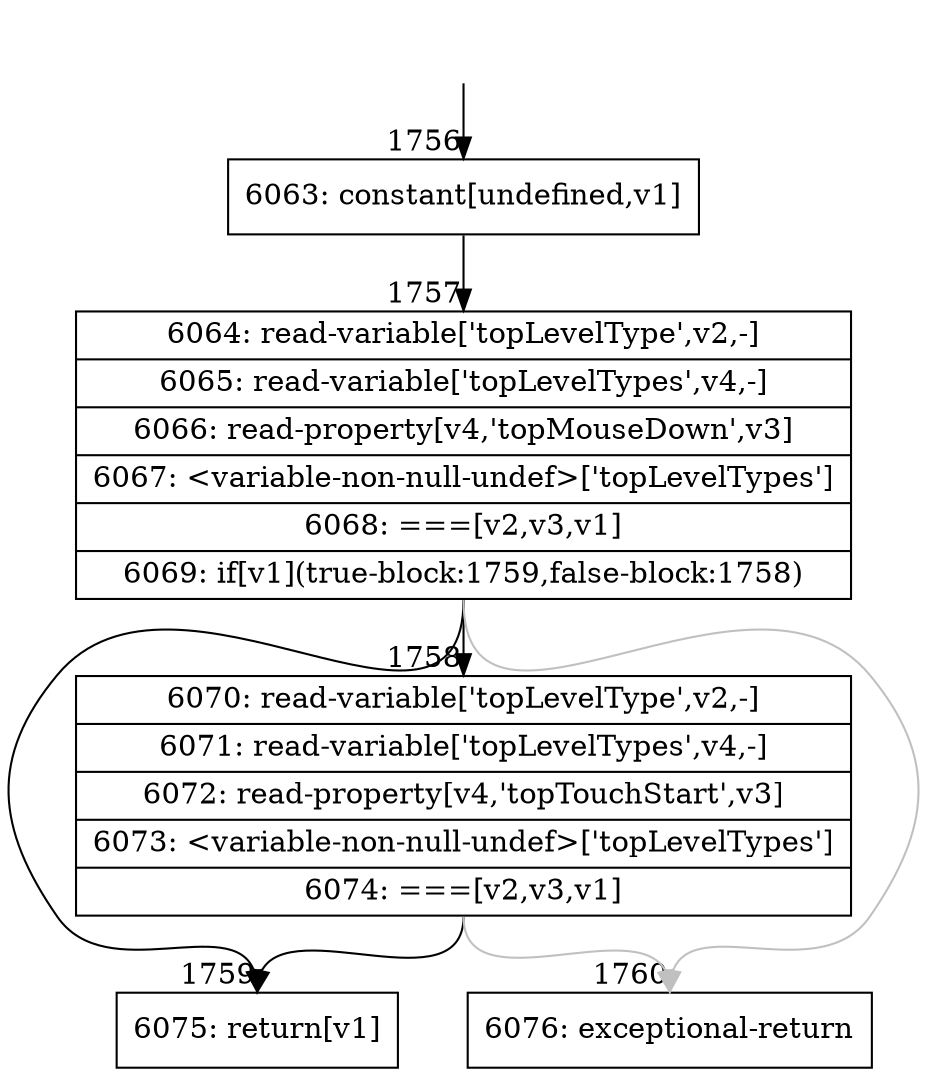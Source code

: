 digraph {
rankdir="TD"
BB_entry118[shape=none,label=""];
BB_entry118 -> BB1756 [tailport=s, headport=n, headlabel="    1756"]
BB1756 [shape=record label="{6063: constant[undefined,v1]}" ] 
BB1756 -> BB1757 [tailport=s, headport=n, headlabel="      1757"]
BB1757 [shape=record label="{6064: read-variable['topLevelType',v2,-]|6065: read-variable['topLevelTypes',v4,-]|6066: read-property[v4,'topMouseDown',v3]|6067: \<variable-non-null-undef\>['topLevelTypes']|6068: ===[v2,v3,v1]|6069: if[v1](true-block:1759,false-block:1758)}" ] 
BB1757 -> BB1759 [tailport=s, headport=n, headlabel="      1759"]
BB1757 -> BB1758 [tailport=s, headport=n, headlabel="      1758"]
BB1757 -> BB1760 [tailport=s, headport=n, color=gray, headlabel="      1760"]
BB1758 [shape=record label="{6070: read-variable['topLevelType',v2,-]|6071: read-variable['topLevelTypes',v4,-]|6072: read-property[v4,'topTouchStart',v3]|6073: \<variable-non-null-undef\>['topLevelTypes']|6074: ===[v2,v3,v1]}" ] 
BB1758 -> BB1759 [tailport=s, headport=n]
BB1758 -> BB1760 [tailport=s, headport=n, color=gray]
BB1759 [shape=record label="{6075: return[v1]}" ] 
BB1760 [shape=record label="{6076: exceptional-return}" ] 
//#$~ 3241
}
